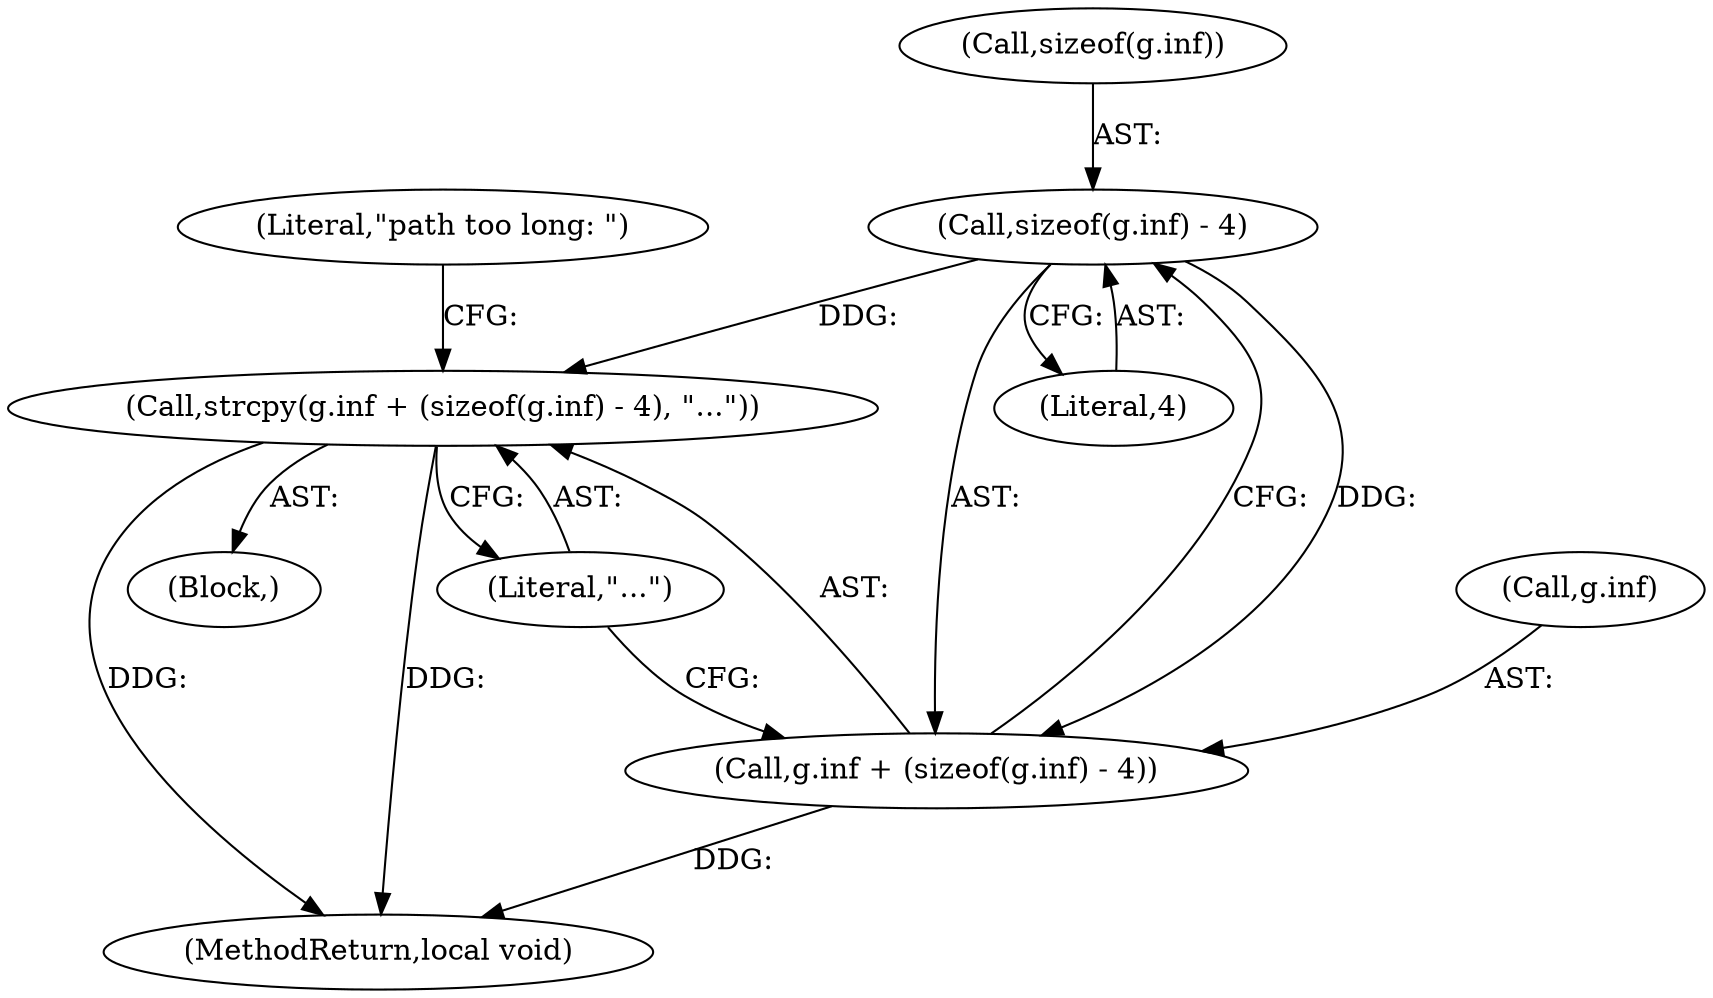 digraph "0_pigz_fdad1406b3ec809f4954ff7cdf9e99eb18c2458f@API" {
"1000641" [label="(Call,sizeof(g.inf) - 4)"];
"1000636" [label="(Call,strcpy(g.inf + (sizeof(g.inf) - 4), \"...\"))"];
"1000637" [label="(Call,g.inf + (sizeof(g.inf) - 4))"];
"1000637" [label="(Call,g.inf + (sizeof(g.inf) - 4))"];
"1000646" [label="(Literal,4)"];
"1000641" [label="(Call,sizeof(g.inf) - 4)"];
"1000635" [label="(Block,)"];
"1000638" [label="(Call,g.inf)"];
"1001416" [label="(MethodReturn,local void)"];
"1000647" [label="(Literal,\"...\")"];
"1000642" [label="(Call,sizeof(g.inf))"];
"1000649" [label="(Literal,\"path too long: \")"];
"1000636" [label="(Call,strcpy(g.inf + (sizeof(g.inf) - 4), \"...\"))"];
"1000641" -> "1000637"  [label="AST: "];
"1000641" -> "1000646"  [label="CFG: "];
"1000642" -> "1000641"  [label="AST: "];
"1000646" -> "1000641"  [label="AST: "];
"1000637" -> "1000641"  [label="CFG: "];
"1000641" -> "1000636"  [label="DDG: "];
"1000641" -> "1000637"  [label="DDG: "];
"1000636" -> "1000635"  [label="AST: "];
"1000636" -> "1000647"  [label="CFG: "];
"1000637" -> "1000636"  [label="AST: "];
"1000647" -> "1000636"  [label="AST: "];
"1000649" -> "1000636"  [label="CFG: "];
"1000636" -> "1001416"  [label="DDG: "];
"1000636" -> "1001416"  [label="DDG: "];
"1000638" -> "1000637"  [label="AST: "];
"1000647" -> "1000637"  [label="CFG: "];
"1000637" -> "1001416"  [label="DDG: "];
}
